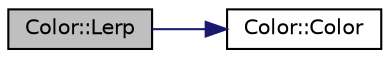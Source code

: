 digraph "Color::Lerp"
{
 // LATEX_PDF_SIZE
  edge [fontname="Helvetica",fontsize="10",labelfontname="Helvetica",labelfontsize="10"];
  node [fontname="Helvetica",fontsize="10",shape=record];
  rankdir="LR";
  Node1 [label="Color::Lerp",height=0.2,width=0.4,color="black", fillcolor="grey75", style="filled", fontcolor="black",tooltip="Linear interpolation between two colors."];
  Node1 -> Node2 [color="midnightblue",fontsize="10",style="solid",fontname="Helvetica"];
  Node2 [label="Color::Color",height=0.2,width=0.4,color="black", fillcolor="white", style="filled",URL="$class_color.html#a5c99db9544ba8d3b9645f436b4fc855e",tooltip="Creates a greyscale color."];
}
